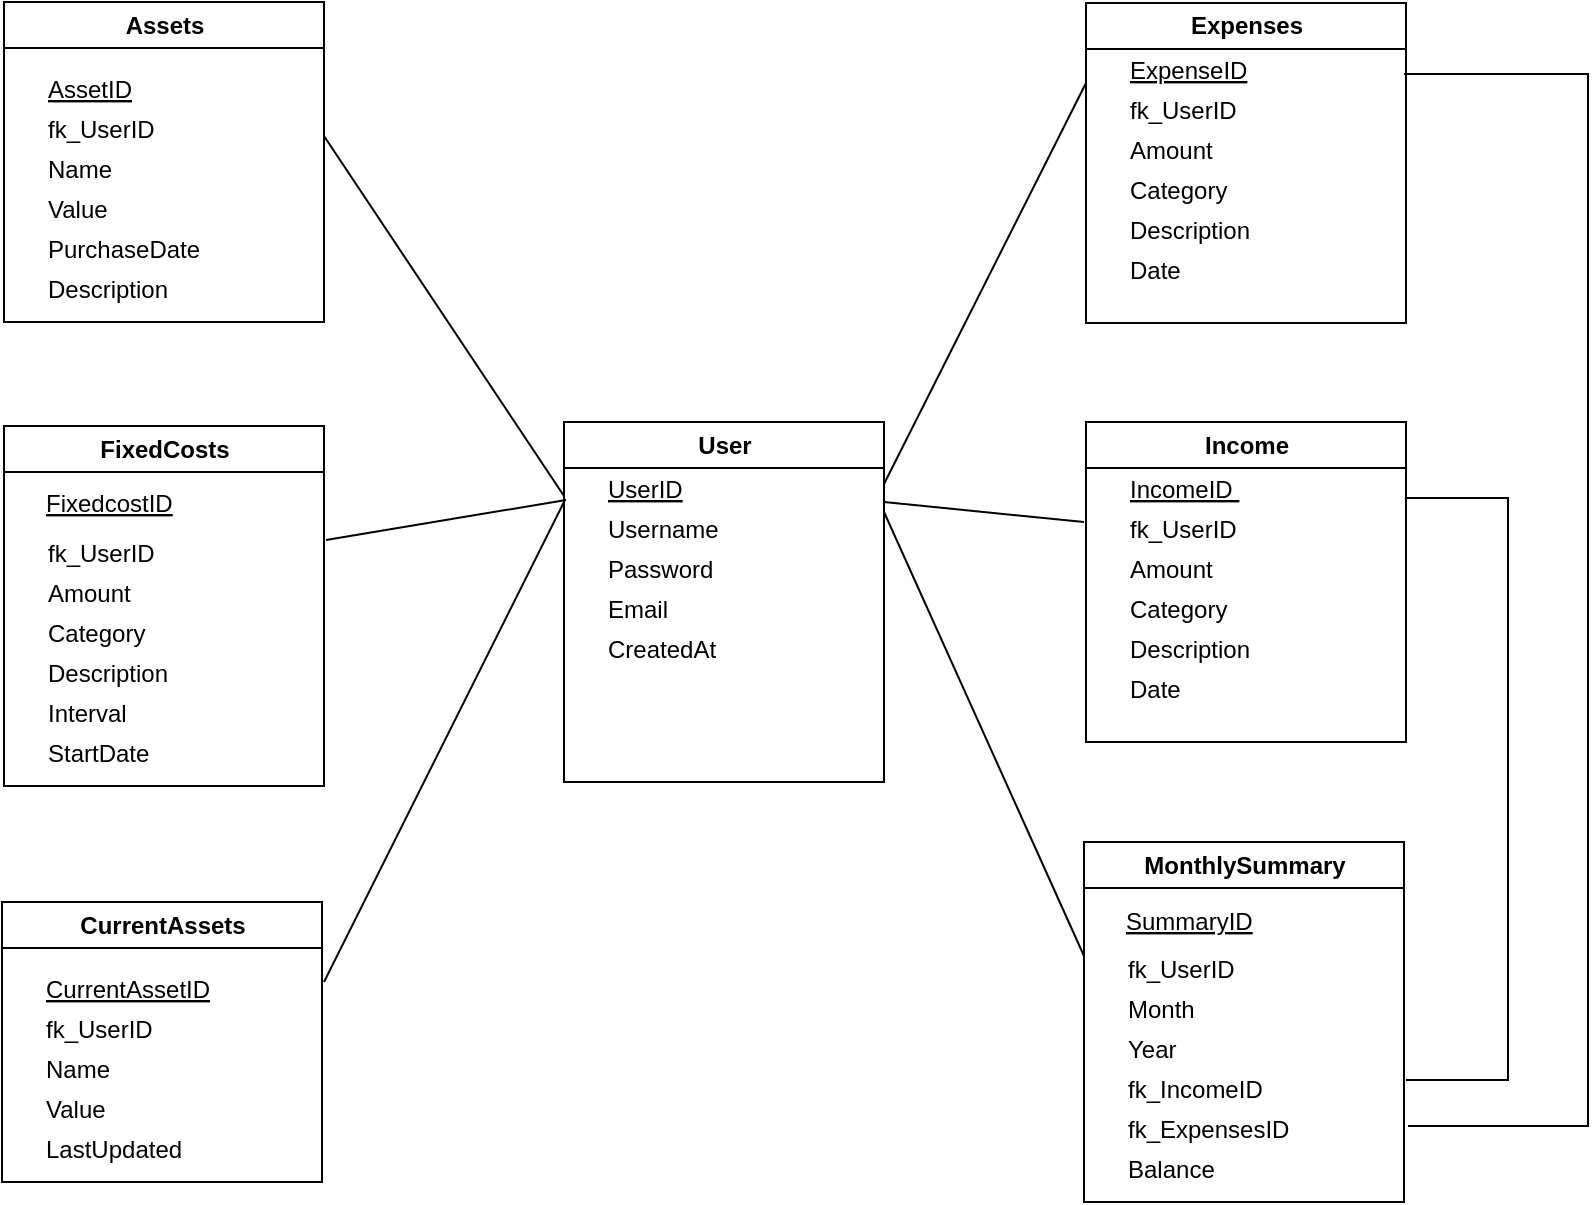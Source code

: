 <mxfile version="27.1.4" pages="3">
  <diagram name="relationales_Modell" id="eWULCEAR82o65giofD4O">
    <mxGraphModel dx="2246" dy="1191" grid="1" gridSize="10" guides="1" tooltips="1" connect="1" arrows="1" fold="1" page="1" pageScale="1" pageWidth="827" pageHeight="1169" math="0" shadow="0">
      <root>
        <mxCell id="0" />
        <mxCell id="1" parent="0" />
        <mxCell id="Mo4naeVb-LohlzA2sKmW-395" value="Income" style="swimlane;html=1;container=0;movable=1;resizable=1;rotatable=1;deletable=1;editable=1;locked=0;connectable=1;" parent="1" vertex="1">
          <mxGeometry x="956" y="480" width="160" height="160" as="geometry" />
        </mxCell>
        <mxCell id="Mo4naeVb-LohlzA2sKmW-396" value="Date" style="text;container=0;movable=1;resizable=1;rotatable=1;deletable=1;editable=1;locked=0;connectable=1;" parent="Mo4naeVb-LohlzA2sKmW-395" vertex="1">
          <mxGeometry x="20" y="120" width="120" height="20" as="geometry" />
        </mxCell>
        <mxCell id="Mo4naeVb-LohlzA2sKmW-397" value="User" style="swimlane;html=1;" parent="1" vertex="1">
          <mxGeometry x="695" y="480" width="160" height="180" as="geometry" />
        </mxCell>
        <mxCell id="Mo4naeVb-LohlzA2sKmW-398" value="UserID" style="text;fontStyle=4" parent="Mo4naeVb-LohlzA2sKmW-397" vertex="1">
          <mxGeometry x="20" y="20" width="80" height="20" as="geometry" />
        </mxCell>
        <mxCell id="Mo4naeVb-LohlzA2sKmW-399" value="Username" style="text" parent="Mo4naeVb-LohlzA2sKmW-397" vertex="1">
          <mxGeometry x="20" y="40" width="120" height="20" as="geometry" />
        </mxCell>
        <mxCell id="Mo4naeVb-LohlzA2sKmW-400" value="Password" style="text" parent="Mo4naeVb-LohlzA2sKmW-397" vertex="1">
          <mxGeometry x="20" y="60" width="120" height="20" as="geometry" />
        </mxCell>
        <mxCell id="Mo4naeVb-LohlzA2sKmW-401" value="Email" style="text" parent="Mo4naeVb-LohlzA2sKmW-397" vertex="1">
          <mxGeometry x="20" y="80" width="120" height="20" as="geometry" />
        </mxCell>
        <mxCell id="Mo4naeVb-LohlzA2sKmW-402" value="CreatedAt" style="text" parent="Mo4naeVb-LohlzA2sKmW-397" vertex="1">
          <mxGeometry x="20" y="100" width="120" height="20" as="geometry" />
        </mxCell>
        <mxCell id="Mo4naeVb-LohlzA2sKmW-403" value="Expenses" style="swimlane;html=1;" parent="1" vertex="1">
          <mxGeometry x="956" y="270.5" width="160" height="160" as="geometry" />
        </mxCell>
        <mxCell id="Mo4naeVb-LohlzA2sKmW-404" value="ExpenseID" style="text;fontStyle=4" parent="Mo4naeVb-LohlzA2sKmW-403" vertex="1">
          <mxGeometry x="20" y="20" width="120" height="20" as="geometry" />
        </mxCell>
        <mxCell id="Mo4naeVb-LohlzA2sKmW-405" value="fk_UserID" style="text" parent="Mo4naeVb-LohlzA2sKmW-403" vertex="1">
          <mxGeometry x="20" y="40" width="120" height="20" as="geometry" />
        </mxCell>
        <mxCell id="Mo4naeVb-LohlzA2sKmW-406" value="Amount" style="text" parent="Mo4naeVb-LohlzA2sKmW-403" vertex="1">
          <mxGeometry x="20" y="60" width="120" height="20" as="geometry" />
        </mxCell>
        <mxCell id="Mo4naeVb-LohlzA2sKmW-407" value="Category" style="text" parent="Mo4naeVb-LohlzA2sKmW-403" vertex="1">
          <mxGeometry x="20" y="80" width="120" height="20" as="geometry" />
        </mxCell>
        <mxCell id="Mo4naeVb-LohlzA2sKmW-408" value="Description" style="text" parent="Mo4naeVb-LohlzA2sKmW-403" vertex="1">
          <mxGeometry x="20" y="100" width="120" height="20" as="geometry" />
        </mxCell>
        <mxCell id="Mo4naeVb-LohlzA2sKmW-409" value="Date" style="text" parent="Mo4naeVb-LohlzA2sKmW-403" vertex="1">
          <mxGeometry x="20" y="120" width="120" height="20" as="geometry" />
        </mxCell>
        <mxCell id="Mo4naeVb-LohlzA2sKmW-410" value="IncomeID " style="text;container=0;movable=1;resizable=1;rotatable=1;deletable=1;editable=1;locked=0;connectable=1;fontStyle=4" parent="1" vertex="1">
          <mxGeometry x="976" y="500" width="120" height="20" as="geometry" />
        </mxCell>
        <mxCell id="Mo4naeVb-LohlzA2sKmW-411" value="fk_UserID " style="text;container=0;movable=1;resizable=1;rotatable=1;deletable=1;editable=1;locked=0;connectable=1;" parent="1" vertex="1">
          <mxGeometry x="976" y="520" width="120" height="20" as="geometry" />
        </mxCell>
        <mxCell id="Mo4naeVb-LohlzA2sKmW-412" value="Amount" style="text;container=0;movable=1;resizable=1;rotatable=1;deletable=1;editable=1;locked=0;connectable=1;" parent="1" vertex="1">
          <mxGeometry x="976" y="540" width="120" height="20" as="geometry" />
        </mxCell>
        <mxCell id="Mo4naeVb-LohlzA2sKmW-413" value="Category" style="text;container=0;movable=1;resizable=1;rotatable=1;deletable=1;editable=1;locked=0;connectable=1;" parent="1" vertex="1">
          <mxGeometry x="976" y="560" width="120" height="20" as="geometry" />
        </mxCell>
        <mxCell id="Mo4naeVb-LohlzA2sKmW-414" value="Description" style="text;container=0;movable=1;resizable=1;rotatable=1;deletable=1;editable=1;locked=0;connectable=1;" parent="1" vertex="1">
          <mxGeometry x="976" y="580" width="120" height="20" as="geometry" />
        </mxCell>
        <mxCell id="Mo4naeVb-LohlzA2sKmW-415" value="FixedCosts" style="swimlane;html=1;container=0;movable=1;resizable=1;rotatable=1;deletable=1;editable=1;locked=0;connectable=1;" parent="1" vertex="1">
          <mxGeometry x="415" y="482" width="160" height="180" as="geometry" />
        </mxCell>
        <mxCell id="Mo4naeVb-LohlzA2sKmW-416" value="Interval" style="text;container=0;movable=1;resizable=1;rotatable=1;deletable=1;editable=1;locked=0;connectable=1;" parent="Mo4naeVb-LohlzA2sKmW-415" vertex="1">
          <mxGeometry x="20" y="130" width="120" height="20" as="geometry" />
        </mxCell>
        <mxCell id="Mo4naeVb-LohlzA2sKmW-417" value="Amount" style="text;container=0;movable=1;resizable=1;rotatable=1;deletable=1;editable=1;locked=0;connectable=1;" parent="Mo4naeVb-LohlzA2sKmW-415" vertex="1">
          <mxGeometry x="20" y="70" width="120" height="20" as="geometry" />
        </mxCell>
        <mxCell id="Mo4naeVb-LohlzA2sKmW-418" value="Category" style="text;container=0;movable=1;resizable=1;rotatable=1;deletable=1;editable=1;locked=0;connectable=1;" parent="Mo4naeVb-LohlzA2sKmW-415" vertex="1">
          <mxGeometry x="20" y="90" width="120" height="20" as="geometry" />
        </mxCell>
        <mxCell id="Mo4naeVb-LohlzA2sKmW-419" value="Description" style="text;container=0;movable=1;resizable=1;rotatable=1;deletable=1;editable=1;locked=0;connectable=1;" parent="Mo4naeVb-LohlzA2sKmW-415" vertex="1">
          <mxGeometry x="20" y="110" width="120" height="20" as="geometry" />
        </mxCell>
        <mxCell id="Mo4naeVb-LohlzA2sKmW-420" value="fk_UserID" style="text;container=0;movable=1;resizable=1;rotatable=1;deletable=1;editable=1;locked=0;connectable=1;" parent="Mo4naeVb-LohlzA2sKmW-415" vertex="1">
          <mxGeometry x="20" y="50" width="120" height="20" as="geometry" />
        </mxCell>
        <mxCell id="Mo4naeVb-LohlzA2sKmW-421" value="StartDate" style="text;container=0;movable=1;resizable=1;rotatable=1;deletable=1;editable=1;locked=0;connectable=1;" parent="Mo4naeVb-LohlzA2sKmW-415" vertex="1">
          <mxGeometry x="20" y="150" width="120" height="20" as="geometry" />
        </mxCell>
        <mxCell id="Mo4naeVb-LohlzA2sKmW-422" value="FixedcostID" style="text;container=0;movable=1;resizable=1;rotatable=1;deletable=1;editable=1;locked=0;connectable=1;fontStyle=4" parent="1" vertex="1">
          <mxGeometry x="434" y="507" width="120" height="15" as="geometry" />
        </mxCell>
        <mxCell id="Mo4naeVb-LohlzA2sKmW-423" value="Assets" style="swimlane;html=1;container=0;movable=1;resizable=1;rotatable=1;deletable=1;editable=1;locked=0;connectable=1;" parent="1" vertex="1">
          <mxGeometry x="415" y="270" width="160" height="160" as="geometry" />
        </mxCell>
        <mxCell id="Mo4naeVb-LohlzA2sKmW-424" value="Description" style="text;container=0;movable=1;resizable=1;rotatable=1;deletable=1;editable=1;locked=0;connectable=1;" parent="Mo4naeVb-LohlzA2sKmW-423" vertex="1">
          <mxGeometry x="20" y="130" width="120" height="20" as="geometry" />
        </mxCell>
        <mxCell id="Mo4naeVb-LohlzA2sKmW-425" value="AssetID" style="text;container=0;movable=1;resizable=1;rotatable=1;deletable=1;editable=1;locked=0;connectable=1;fontStyle=4" parent="Mo4naeVb-LohlzA2sKmW-423" vertex="1">
          <mxGeometry x="20" y="30" width="120" height="20" as="geometry" />
        </mxCell>
        <mxCell id="Mo4naeVb-LohlzA2sKmW-426" value="fk_UserID" style="text;container=0;movable=1;resizable=1;rotatable=1;deletable=1;editable=1;locked=0;connectable=1;" parent="Mo4naeVb-LohlzA2sKmW-423" vertex="1">
          <mxGeometry x="20" y="50" width="120" height="20" as="geometry" />
        </mxCell>
        <mxCell id="Mo4naeVb-LohlzA2sKmW-427" value="Name" style="text;container=0;movable=1;resizable=1;rotatable=1;deletable=1;editable=1;locked=0;connectable=1;" parent="Mo4naeVb-LohlzA2sKmW-423" vertex="1">
          <mxGeometry x="20" y="70" width="120" height="20" as="geometry" />
        </mxCell>
        <mxCell id="Mo4naeVb-LohlzA2sKmW-428" value="Value" style="text;container=0;movable=1;resizable=1;rotatable=1;deletable=1;editable=1;locked=0;connectable=1;" parent="Mo4naeVb-LohlzA2sKmW-423" vertex="1">
          <mxGeometry x="20" y="90" width="120" height="20" as="geometry" />
        </mxCell>
        <mxCell id="Mo4naeVb-LohlzA2sKmW-429" value="PurchaseDate" style="text;container=0;movable=1;resizable=1;rotatable=1;deletable=1;editable=1;locked=0;connectable=1;" parent="Mo4naeVb-LohlzA2sKmW-423" vertex="1">
          <mxGeometry x="20" y="110" width="120" height="20" as="geometry" />
        </mxCell>
        <mxCell id="Mo4naeVb-LohlzA2sKmW-430" value="CurrentAssets" style="swimlane;html=1;container=0;movable=1;resizable=1;rotatable=1;deletable=1;editable=1;locked=0;connectable=1;" parent="1" vertex="1">
          <mxGeometry x="414" y="720" width="160" height="140" as="geometry" />
        </mxCell>
        <mxCell id="Mo4naeVb-LohlzA2sKmW-431" value="CurrentAssetID" style="text;container=0;movable=1;resizable=1;rotatable=1;deletable=1;editable=1;locked=0;connectable=1;fontStyle=4" parent="Mo4naeVb-LohlzA2sKmW-430" vertex="1">
          <mxGeometry x="20" y="30" width="120" height="20" as="geometry" />
        </mxCell>
        <mxCell id="Mo4naeVb-LohlzA2sKmW-432" value="fk_UserID" style="text;container=0;movable=1;resizable=1;rotatable=1;deletable=1;editable=1;locked=0;connectable=1;" parent="Mo4naeVb-LohlzA2sKmW-430" vertex="1">
          <mxGeometry x="20" y="50" width="120" height="20" as="geometry" />
        </mxCell>
        <mxCell id="Mo4naeVb-LohlzA2sKmW-433" value="Name" style="text;container=0;movable=1;resizable=1;rotatable=1;deletable=1;editable=1;locked=0;connectable=1;" parent="Mo4naeVb-LohlzA2sKmW-430" vertex="1">
          <mxGeometry x="20" y="70" width="120" height="20" as="geometry" />
        </mxCell>
        <mxCell id="Mo4naeVb-LohlzA2sKmW-434" value="Value" style="text;container=0;movable=1;resizable=1;rotatable=1;deletable=1;editable=1;locked=0;connectable=1;" parent="Mo4naeVb-LohlzA2sKmW-430" vertex="1">
          <mxGeometry x="20" y="90" width="120" height="20" as="geometry" />
        </mxCell>
        <mxCell id="Mo4naeVb-LohlzA2sKmW-435" value="LastUpdated" style="text;container=0;movable=1;resizable=1;rotatable=1;deletable=1;editable=1;locked=0;connectable=1;" parent="Mo4naeVb-LohlzA2sKmW-430" vertex="1">
          <mxGeometry x="20" y="110" width="120" height="20" as="geometry" />
        </mxCell>
        <mxCell id="Mo4naeVb-LohlzA2sKmW-436" value="MonthlySummary" style="swimlane;html=1;container=0;movable=1;resizable=1;rotatable=1;deletable=1;editable=1;locked=0;connectable=1;" parent="1" vertex="1">
          <mxGeometry x="955" y="690" width="160" height="180" as="geometry" />
        </mxCell>
        <mxCell id="Mo4naeVb-LohlzA2sKmW-437" value="fk_ExpensesID" style="text;container=0;movable=1;resizable=1;rotatable=1;deletable=1;editable=1;locked=0;connectable=1;" parent="Mo4naeVb-LohlzA2sKmW-436" vertex="1">
          <mxGeometry x="20" y="130" width="120" height="20" as="geometry" />
        </mxCell>
        <mxCell id="Mo4naeVb-LohlzA2sKmW-438" value="Month" style="text;container=0;movable=1;resizable=1;rotatable=1;deletable=1;editable=1;locked=0;connectable=1;" parent="Mo4naeVb-LohlzA2sKmW-436" vertex="1">
          <mxGeometry x="20" y="70" width="120" height="20" as="geometry" />
        </mxCell>
        <mxCell id="Mo4naeVb-LohlzA2sKmW-439" value="Year" style="text;container=0;movable=1;resizable=1;rotatable=1;deletable=1;editable=1;locked=0;connectable=1;" parent="Mo4naeVb-LohlzA2sKmW-436" vertex="1">
          <mxGeometry x="20" y="90" width="120" height="20" as="geometry" />
        </mxCell>
        <mxCell id="Mo4naeVb-LohlzA2sKmW-440" value="fk_IncomeID" style="text;container=0;movable=1;resizable=1;rotatable=1;deletable=1;editable=1;locked=0;connectable=1;" parent="Mo4naeVb-LohlzA2sKmW-436" vertex="1">
          <mxGeometry x="20" y="110" width="120" height="20" as="geometry" />
        </mxCell>
        <mxCell id="Mo4naeVb-LohlzA2sKmW-441" value="fk_UserID" style="text;container=0;movable=1;resizable=1;rotatable=1;deletable=1;editable=1;locked=0;connectable=1;" parent="Mo4naeVb-LohlzA2sKmW-436" vertex="1">
          <mxGeometry x="20" y="50" width="120" height="20" as="geometry" />
        </mxCell>
        <mxCell id="Mo4naeVb-LohlzA2sKmW-442" value="Balance" style="text;container=0;movable=1;resizable=1;rotatable=1;deletable=1;editable=1;locked=0;connectable=1;" parent="Mo4naeVb-LohlzA2sKmW-436" vertex="1">
          <mxGeometry x="20" y="150" width="120" height="20" as="geometry" />
        </mxCell>
        <mxCell id="Mo4naeVb-LohlzA2sKmW-443" value="SummaryID" style="text;container=0;movable=1;resizable=1;rotatable=1;deletable=1;editable=1;locked=0;connectable=1;fontStyle=4" parent="Mo4naeVb-LohlzA2sKmW-436" vertex="1">
          <mxGeometry x="19" y="26" width="120" height="15" as="geometry" />
        </mxCell>
        <mxCell id="Mo4naeVb-LohlzA2sKmW-444" value="" style="endArrow=none;html=1;rounded=0;" parent="1" edge="1">
          <mxGeometry width="50" height="50" relative="1" as="geometry">
            <mxPoint x="855" y="520" as="sourcePoint" />
            <mxPoint x="955" y="530" as="targetPoint" />
          </mxGeometry>
        </mxCell>
        <mxCell id="Mo4naeVb-LohlzA2sKmW-445" value="" style="endArrow=none;html=1;rounded=0;entryX=1;entryY=0.25;entryDx=0;entryDy=0;" parent="1" target="Mo4naeVb-LohlzA2sKmW-397" edge="1">
          <mxGeometry width="50" height="50" relative="1" as="geometry">
            <mxPoint x="955" y="747" as="sourcePoint" />
            <mxPoint x="877" y="549" as="targetPoint" />
          </mxGeometry>
        </mxCell>
        <mxCell id="Mo4naeVb-LohlzA2sKmW-446" value="" style="endArrow=none;html=1;rounded=0;entryX=0;entryY=0.25;entryDx=0;entryDy=0;" parent="1" target="Mo4naeVb-LohlzA2sKmW-403" edge="1">
          <mxGeometry width="50" height="50" relative="1" as="geometry">
            <mxPoint x="855" y="511" as="sourcePoint" />
            <mxPoint x="897" y="309" as="targetPoint" />
          </mxGeometry>
        </mxCell>
        <mxCell id="Mo4naeVb-LohlzA2sKmW-447" value="" style="endArrow=none;html=1;rounded=0;" parent="1" edge="1">
          <mxGeometry width="50" height="50" relative="1" as="geometry">
            <mxPoint x="575" y="760" as="sourcePoint" />
            <mxPoint x="695" y="520" as="targetPoint" />
          </mxGeometry>
        </mxCell>
        <mxCell id="Mo4naeVb-LohlzA2sKmW-448" value="" style="endArrow=none;html=1;rounded=0;" parent="1" edge="1">
          <mxGeometry width="50" height="50" relative="1" as="geometry">
            <mxPoint x="576" y="539" as="sourcePoint" />
            <mxPoint x="696" y="519" as="targetPoint" />
          </mxGeometry>
        </mxCell>
        <mxCell id="Mo4naeVb-LohlzA2sKmW-449" value="" style="endArrow=none;html=1;rounded=0;" parent="1" edge="1">
          <mxGeometry width="50" height="50" relative="1" as="geometry">
            <mxPoint x="575" y="337" as="sourcePoint" />
            <mxPoint x="695" y="517" as="targetPoint" />
          </mxGeometry>
        </mxCell>
        <mxCell id="Mo4naeVb-LohlzA2sKmW-450" value="" style="endArrow=none;html=1;rounded=0;" parent="1" edge="1">
          <mxGeometry width="50" height="50" relative="1" as="geometry">
            <mxPoint x="1116" y="809" as="sourcePoint" />
            <mxPoint x="1116" y="518" as="targetPoint" />
            <Array as="points">
              <mxPoint x="1167" y="809" />
              <mxPoint x="1167" y="518" />
            </Array>
          </mxGeometry>
        </mxCell>
        <mxCell id="Mo4naeVb-LohlzA2sKmW-451" value="" style="endArrow=none;html=1;rounded=0;" parent="1" edge="1">
          <mxGeometry width="50" height="50" relative="1" as="geometry">
            <mxPoint x="1117" y="832" as="sourcePoint" />
            <mxPoint x="1115" y="306" as="targetPoint" />
            <Array as="points">
              <mxPoint x="1207" y="832" />
              <mxPoint x="1207" y="306" />
            </Array>
          </mxGeometry>
        </mxCell>
      </root>
    </mxGraphModel>
  </diagram>
  <diagram id="jVD0sDa_6w8u8JqKWYxb" name="ER_Modell">
    <mxGraphModel dx="3144" dy="1668" grid="1" gridSize="10" guides="1" tooltips="1" connect="1" arrows="1" fold="1" page="1" pageScale="1" pageWidth="827" pageHeight="1169" math="0" shadow="0">
      <root>
        <mxCell id="0" />
        <mxCell id="1" parent="0" />
        <mxCell id="kWHtsG0aDyyp5zIrNhf--1" value="User" style="rounded=1;whiteSpace=wrap;html=1;" vertex="1" parent="1">
          <mxGeometry x="710" y="455.5" width="100" height="40" as="geometry" />
        </mxCell>
        <mxCell id="kWHtsG0aDyyp5zIrNhf--2" value="Income" style="rounded=1;whiteSpace=wrap;html=1;" vertex="1" parent="1">
          <mxGeometry x="1065" y="456" width="100" height="40" as="geometry" />
        </mxCell>
        <mxCell id="kWHtsG0aDyyp5zIrNhf--3" value="Expenses" style="rounded=1;whiteSpace=wrap;html=1;" vertex="1" parent="1">
          <mxGeometry x="790" y="709" width="100" height="40" as="geometry" />
        </mxCell>
        <mxCell id="kWHtsG0aDyyp5zIrNhf--4" value="FixedCosts" style="rounded=1;whiteSpace=wrap;html=1;" vertex="1" parent="1">
          <mxGeometry x="406" y="455.5" width="100" height="40" as="geometry" />
        </mxCell>
        <mxCell id="kWHtsG0aDyyp5zIrNhf--5" value="Assets" style="rounded=1;whiteSpace=wrap;html=1;" vertex="1" parent="1">
          <mxGeometry x="710" y="250.5" width="100" height="40" as="geometry" />
        </mxCell>
        <mxCell id="kWHtsG0aDyyp5zIrNhf--6" value="CurrentAssets" style="rounded=1;whiteSpace=wrap;html=1;" vertex="1" parent="1">
          <mxGeometry x="920" y="291.5" width="98" height="40" as="geometry" />
        </mxCell>
        <mxCell id="kWHtsG0aDyyp5zIrNhf--7" value="MonthlySummary" style="rounded=1;whiteSpace=wrap;html=1;" vertex="1" parent="1">
          <mxGeometry x="1080" y="619" width="100" height="40" as="geometry" />
        </mxCell>
        <mxCell id="kWHtsG0aDyyp5zIrNhf--8" value="" style="endArrow=none;html=1;rounded=0;entryX=0.5;entryY=1;entryDx=0;entryDy=0;exitX=0.5;exitY=0;exitDx=0;exitDy=0;" edge="1" parent="1" source="kWHtsG0aDyyp5zIrNhf--16" target="kWHtsG0aDyyp5zIrNhf--1">
          <mxGeometry width="50" height="50" relative="1" as="geometry">
            <mxPoint x="820" y="555.5" as="sourcePoint" />
            <mxPoint x="867" y="575.5" as="targetPoint" />
          </mxGeometry>
        </mxCell>
        <mxCell id="kWHtsG0aDyyp5zIrNhf--9" value="" style="endArrow=none;html=1;rounded=0;exitX=1;exitY=0.5;exitDx=0;exitDy=0;entryX=0;entryY=0.5;entryDx=0;entryDy=0;" edge="1" parent="1" source="kWHtsG0aDyyp5zIrNhf--1" target="kWHtsG0aDyyp5zIrNhf--14">
          <mxGeometry width="50" height="50" relative="1" as="geometry">
            <mxPoint x="880" y="505.5" as="sourcePoint" />
            <mxPoint x="930" y="455.5" as="targetPoint" />
          </mxGeometry>
        </mxCell>
        <mxCell id="kWHtsG0aDyyp5zIrNhf--10" value="1" style="text;html=1;align=center;verticalAlign=middle;resizable=0;points=[];autosize=1;strokeColor=none;fillColor=none;" vertex="1" parent="1">
          <mxGeometry x="820" y="450" width="30" height="30" as="geometry" />
        </mxCell>
        <mxCell id="kWHtsG0aDyyp5zIrNhf--11" value="CN" style="text;html=1;align=center;verticalAlign=middle;resizable=0;points=[];autosize=1;strokeColor=none;fillColor=none;" vertex="1" parent="1">
          <mxGeometry x="1018" y="450" width="40" height="30" as="geometry" />
        </mxCell>
        <mxCell id="kWHtsG0aDyyp5zIrNhf--12" value="1" style="text;html=1;align=center;verticalAlign=middle;resizable=0;points=[];autosize=1;strokeColor=none;fillColor=none;" vertex="1" parent="1">
          <mxGeometry x="764.25" y="501.5" width="30" height="30" as="geometry" />
        </mxCell>
        <mxCell id="kWHtsG0aDyyp5zIrNhf--13" value="CN" style="text;html=1;align=center;verticalAlign=middle;resizable=0;points=[];autosize=1;strokeColor=none;fillColor=none;" vertex="1" parent="1">
          <mxGeometry x="825" y="679" width="40" height="30" as="geometry" />
        </mxCell>
        <mxCell id="kWHtsG0aDyyp5zIrNhf--14" value="hat" style="rhombus;whiteSpace=wrap;html=1;" vertex="1" parent="1">
          <mxGeometry x="910" y="450" width="57" height="51" as="geometry" />
        </mxCell>
        <mxCell id="kWHtsG0aDyyp5zIrNhf--15" value="" style="endArrow=none;html=1;rounded=0;exitX=1;exitY=0.5;exitDx=0;exitDy=0;entryX=0;entryY=0.5;entryDx=0;entryDy=0;" edge="1" parent="1" source="kWHtsG0aDyyp5zIrNhf--14" target="kWHtsG0aDyyp5zIrNhf--2">
          <mxGeometry width="50" height="50" relative="1" as="geometry">
            <mxPoint x="850" y="595.5" as="sourcePoint" />
            <mxPoint x="940" y="505.5" as="targetPoint" />
          </mxGeometry>
        </mxCell>
        <mxCell id="kWHtsG0aDyyp5zIrNhf--16" value="hat" style="rhombus;whiteSpace=wrap;html=1;" vertex="1" parent="1">
          <mxGeometry x="763" y="570" width="57" height="51" as="geometry" />
        </mxCell>
        <mxCell id="kWHtsG0aDyyp5zIrNhf--17" value="" style="endArrow=none;html=1;rounded=0;exitX=0.5;exitY=0;exitDx=0;exitDy=0;entryX=0.5;entryY=1;entryDx=0;entryDy=0;" edge="1" parent="1" source="kWHtsG0aDyyp5zIrNhf--3" target="kWHtsG0aDyyp5zIrNhf--16">
          <mxGeometry width="50" height="50" relative="1" as="geometry">
            <mxPoint x="860" y="595.5" as="sourcePoint" />
            <mxPoint x="910" y="545.5" as="targetPoint" />
          </mxGeometry>
        </mxCell>
        <mxCell id="kWHtsG0aDyyp5zIrNhf--18" value="" style="endArrow=none;html=1;rounded=0;entryX=0;entryY=0.5;entryDx=0;entryDy=0;exitX=1;exitY=0.5;exitDx=0;exitDy=0;" edge="1" parent="1" source="kWHtsG0aDyyp5zIrNhf--4" target="kWHtsG0aDyyp5zIrNhf--21">
          <mxGeometry width="50" height="50" relative="1" as="geometry">
            <mxPoint x="530" y="520.5" as="sourcePoint" />
            <mxPoint x="626" y="455" as="targetPoint" />
          </mxGeometry>
        </mxCell>
        <mxCell id="kWHtsG0aDyyp5zIrNhf--19" value="1" style="text;html=1;align=center;verticalAlign=middle;resizable=0;points=[];autosize=1;strokeColor=none;fillColor=none;" vertex="1" parent="1">
          <mxGeometry x="682" y="450" width="30" height="30" as="geometry" />
        </mxCell>
        <mxCell id="kWHtsG0aDyyp5zIrNhf--20" value="CN" style="text;html=1;align=center;verticalAlign=middle;resizable=0;points=[];autosize=1;strokeColor=none;fillColor=none;" vertex="1" parent="1">
          <mxGeometry x="506" y="450" width="40" height="30" as="geometry" />
        </mxCell>
        <mxCell id="kWHtsG0aDyyp5zIrNhf--21" value="hat" style="rhombus;whiteSpace=wrap;html=1;" vertex="1" parent="1">
          <mxGeometry x="576" y="450" width="57" height="51" as="geometry" />
        </mxCell>
        <mxCell id="kWHtsG0aDyyp5zIrNhf--22" value="" style="endArrow=none;html=1;rounded=0;exitX=1;exitY=0.5;exitDx=0;exitDy=0;entryX=0;entryY=0.5;entryDx=0;entryDy=0;" edge="1" parent="1">
          <mxGeometry width="50" height="50" relative="1" as="geometry">
            <mxPoint x="634" y="478.5" as="sourcePoint" />
            <mxPoint x="711" y="478" as="targetPoint" />
          </mxGeometry>
        </mxCell>
        <mxCell id="kWHtsG0aDyyp5zIrNhf--23" value="" style="endArrow=none;html=1;rounded=0;exitX=0.5;exitY=0;exitDx=0;exitDy=0;entryX=0.5;entryY=1;entryDx=0;entryDy=0;" edge="1" parent="1" source="kWHtsG0aDyyp5zIrNhf--1" target="kWHtsG0aDyyp5zIrNhf--26">
          <mxGeometry width="50" height="50" relative="1" as="geometry">
            <mxPoint x="806" y="385.5" as="sourcePoint" />
            <mxPoint x="926" y="365.5" as="targetPoint" />
          </mxGeometry>
        </mxCell>
        <mxCell id="kWHtsG0aDyyp5zIrNhf--24" value="1" style="text;html=1;align=center;verticalAlign=middle;resizable=0;points=[];autosize=1;strokeColor=none;fillColor=none;" vertex="1" parent="1">
          <mxGeometry x="756" y="421.5" width="30" height="30" as="geometry" />
        </mxCell>
        <mxCell id="kWHtsG0aDyyp5zIrNhf--25" value="CN" style="text;html=1;align=center;verticalAlign=middle;resizable=0;points=[];autosize=1;strokeColor=none;fillColor=none;" vertex="1" parent="1">
          <mxGeometry x="751" y="291.5" width="40" height="30" as="geometry" />
        </mxCell>
        <mxCell id="kWHtsG0aDyyp5zIrNhf--26" value="besitzt" style="rhombus;whiteSpace=wrap;html=1;" vertex="1" parent="1">
          <mxGeometry x="725.75" y="340.5" width="68.5" height="60" as="geometry" />
        </mxCell>
        <mxCell id="kWHtsG0aDyyp5zIrNhf--27" value="" style="endArrow=none;html=1;rounded=0;exitX=0.5;exitY=0;exitDx=0;exitDy=0;entryX=0.5;entryY=1;entryDx=0;entryDy=0;" edge="1" parent="1" source="kWHtsG0aDyyp5zIrNhf--26" target="kWHtsG0aDyyp5zIrNhf--5">
          <mxGeometry width="50" height="50" relative="1" as="geometry">
            <mxPoint x="846" y="505.5" as="sourcePoint" />
            <mxPoint x="1010" y="385.5" as="targetPoint" />
          </mxGeometry>
        </mxCell>
        <mxCell id="kWHtsG0aDyyp5zIrNhf--28" value="" style="endArrow=none;html=1;rounded=0;exitX=1;exitY=0;exitDx=0;exitDy=0;entryX=0;entryY=1;entryDx=0;entryDy=0;" edge="1" parent="1" source="kWHtsG0aDyyp5zIrNhf--1" target="kWHtsG0aDyyp5zIrNhf--31">
          <mxGeometry width="50" height="50" relative="1" as="geometry">
            <mxPoint x="840" y="375.5" as="sourcePoint" />
            <mxPoint x="960" y="355.5" as="targetPoint" />
          </mxGeometry>
        </mxCell>
        <mxCell id="kWHtsG0aDyyp5zIrNhf--29" value="1" style="text;html=1;align=center;verticalAlign=middle;resizable=0;points=[];autosize=1;strokeColor=none;fillColor=none;" vertex="1" parent="1">
          <mxGeometry x="790" y="425.5" width="30" height="30" as="geometry" />
        </mxCell>
        <mxCell id="kWHtsG0aDyyp5zIrNhf--30" value="CN" style="text;html=1;align=center;verticalAlign=middle;resizable=0;points=[];autosize=1;strokeColor=none;fillColor=none;" vertex="1" parent="1">
          <mxGeometry x="885" y="310.5" width="40" height="30" as="geometry" />
        </mxCell>
        <mxCell id="kWHtsG0aDyyp5zIrNhf--31" value="besitzt" style="rhombus;whiteSpace=wrap;html=1;" vertex="1" parent="1">
          <mxGeometry x="850" y="350.5" width="60" height="60" as="geometry" />
        </mxCell>
        <mxCell id="kWHtsG0aDyyp5zIrNhf--32" value="" style="endArrow=none;html=1;rounded=0;exitX=1;exitY=0;exitDx=0;exitDy=0;entryX=0;entryY=1;entryDx=0;entryDy=0;" edge="1" parent="1" source="kWHtsG0aDyyp5zIrNhf--31" target="kWHtsG0aDyyp5zIrNhf--6">
          <mxGeometry width="50" height="50" relative="1" as="geometry">
            <mxPoint x="880" y="495.5" as="sourcePoint" />
            <mxPoint x="1044" y="375.5" as="targetPoint" />
          </mxGeometry>
        </mxCell>
        <mxCell id="kWHtsG0aDyyp5zIrNhf--33" value="" style="endArrow=none;html=1;rounded=0;exitX=1;exitY=1;exitDx=0;exitDy=0;entryX=0;entryY=0;entryDx=0;entryDy=0;" edge="1" parent="1" source="kWHtsG0aDyyp5zIrNhf--1" target="kWHtsG0aDyyp5zIrNhf--35">
          <mxGeometry width="50" height="50" relative="1" as="geometry">
            <mxPoint x="880" y="575.5" as="sourcePoint" />
            <mxPoint x="1000" y="555.5" as="targetPoint" />
          </mxGeometry>
        </mxCell>
        <mxCell id="kWHtsG0aDyyp5zIrNhf--34" value="1" style="text;html=1;align=center;verticalAlign=middle;resizable=0;points=[];autosize=1;strokeColor=none;fillColor=none;" vertex="1" parent="1">
          <mxGeometry x="835" y="489" width="30" height="30" as="geometry" />
        </mxCell>
        <mxCell id="kWHtsG0aDyyp5zIrNhf--35" value="hat" style="rhombus;whiteSpace=wrap;html=1;" vertex="1" parent="1">
          <mxGeometry x="918" y="539" width="57" height="51" as="geometry" />
        </mxCell>
        <mxCell id="kWHtsG0aDyyp5zIrNhf--36" style="edgeStyle=orthogonalEdgeStyle;rounded=0;orthogonalLoop=1;jettySize=auto;html=1;entryX=0;entryY=0.5;entryDx=0;entryDy=0;" edge="1" parent="1" source="kWHtsG0aDyyp5zIrNhf--37" target="kWHtsG0aDyyp5zIrNhf--5">
          <mxGeometry relative="1" as="geometry">
            <mxPoint x="670" y="309" as="targetPoint" />
          </mxGeometry>
        </mxCell>
        <mxCell id="kWHtsG0aDyyp5zIrNhf--37" value="&lt;font style=&quot;font-size: 10px;&quot;&gt;Description&lt;/font&gt;" style="ellipse;whiteSpace=wrap;html=1;" vertex="1" parent="1">
          <mxGeometry x="576" y="301" width="80" height="40" as="geometry" />
        </mxCell>
        <mxCell id="kWHtsG0aDyyp5zIrNhf--38" style="edgeStyle=orthogonalEdgeStyle;rounded=0;orthogonalLoop=1;jettySize=auto;html=1;entryX=0;entryY=0.5;entryDx=0;entryDy=0;" edge="1" parent="1" source="kWHtsG0aDyyp5zIrNhf--39" target="kWHtsG0aDyyp5zIrNhf--5">
          <mxGeometry relative="1" as="geometry" />
        </mxCell>
        <mxCell id="kWHtsG0aDyyp5zIrNhf--39" value="&lt;font style=&quot;font-size: 10px;&quot;&gt;PurchaseDate&lt;/font&gt;" style="ellipse;whiteSpace=wrap;html=1;" vertex="1" parent="1">
          <mxGeometry x="576" y="351" width="80" height="40" as="geometry" />
        </mxCell>
        <mxCell id="kWHtsG0aDyyp5zIrNhf--40" style="edgeStyle=orthogonalEdgeStyle;rounded=0;orthogonalLoop=1;jettySize=auto;html=1;entryX=0;entryY=0.5;entryDx=0;entryDy=0;" edge="1" parent="1" source="kWHtsG0aDyyp5zIrNhf--41" target="kWHtsG0aDyyp5zIrNhf--5">
          <mxGeometry relative="1" as="geometry">
            <Array as="points">
              <mxPoint x="683" y="272" />
              <mxPoint x="683" y="270" />
            </Array>
          </mxGeometry>
        </mxCell>
        <mxCell id="kWHtsG0aDyyp5zIrNhf--41" value="&lt;font style=&quot;font-size: 10px;&quot;&gt;Value&lt;/font&gt;" style="ellipse;whiteSpace=wrap;html=1;" vertex="1" parent="1">
          <mxGeometry x="576" y="252" width="80" height="40" as="geometry" />
        </mxCell>
        <mxCell id="kWHtsG0aDyyp5zIrNhf--42" style="edgeStyle=orthogonalEdgeStyle;rounded=0;orthogonalLoop=1;jettySize=auto;html=1;entryX=0;entryY=0.5;entryDx=0;entryDy=0;" edge="1" parent="1" source="kWHtsG0aDyyp5zIrNhf--43" target="kWHtsG0aDyyp5zIrNhf--5">
          <mxGeometry relative="1" as="geometry" />
        </mxCell>
        <mxCell id="kWHtsG0aDyyp5zIrNhf--43" value="&lt;font style=&quot;font-size: 10px;&quot;&gt;Name&lt;/font&gt;" style="ellipse;whiteSpace=wrap;html=1;" vertex="1" parent="1">
          <mxGeometry x="576" y="201" width="80" height="40" as="geometry" />
        </mxCell>
        <mxCell id="kWHtsG0aDyyp5zIrNhf--44" style="edgeStyle=orthogonalEdgeStyle;rounded=0;orthogonalLoop=1;jettySize=auto;html=1;entryX=0;entryY=0.5;entryDx=0;entryDy=0;" edge="1" parent="1" source="kWHtsG0aDyyp5zIrNhf--45" target="kWHtsG0aDyyp5zIrNhf--5">
          <mxGeometry relative="1" as="geometry" />
        </mxCell>
        <mxCell id="kWHtsG0aDyyp5zIrNhf--45" value="&lt;font style=&quot;font-size: 10px;&quot;&gt;&lt;u&gt;AssetID&lt;/u&gt;&lt;/font&gt;" style="ellipse;whiteSpace=wrap;html=1;" vertex="1" parent="1">
          <mxGeometry x="576" y="150" width="80" height="40" as="geometry" />
        </mxCell>
        <mxCell id="kWHtsG0aDyyp5zIrNhf--46" style="edgeStyle=orthogonalEdgeStyle;rounded=0;orthogonalLoop=1;jettySize=auto;html=1;entryX=1;entryY=0.5;entryDx=0;entryDy=0;" edge="1" parent="1" source="kWHtsG0aDyyp5zIrNhf--47" target="kWHtsG0aDyyp5zIrNhf--6">
          <mxGeometry relative="1" as="geometry" />
        </mxCell>
        <mxCell id="kWHtsG0aDyyp5zIrNhf--47" value="&lt;font style=&quot;font-size: 10px;&quot;&gt;LastUpdated&lt;/font&gt;" style="ellipse;whiteSpace=wrap;html=1;" vertex="1" parent="1">
          <mxGeometry x="1065" y="341" width="80" height="40" as="geometry" />
        </mxCell>
        <mxCell id="kWHtsG0aDyyp5zIrNhf--48" style="edgeStyle=orthogonalEdgeStyle;rounded=0;orthogonalLoop=1;jettySize=auto;html=1;entryX=1;entryY=0.5;entryDx=0;entryDy=0;" edge="1" parent="1" source="kWHtsG0aDyyp5zIrNhf--49" target="kWHtsG0aDyyp5zIrNhf--6">
          <mxGeometry relative="1" as="geometry" />
        </mxCell>
        <mxCell id="kWHtsG0aDyyp5zIrNhf--49" value="&lt;font style=&quot;font-size: 10px;&quot;&gt;Value&lt;/font&gt;" style="ellipse;whiteSpace=wrap;html=1;" vertex="1" parent="1">
          <mxGeometry x="1065" y="292" width="80" height="40" as="geometry" />
        </mxCell>
        <mxCell id="kWHtsG0aDyyp5zIrNhf--50" style="edgeStyle=orthogonalEdgeStyle;rounded=0;orthogonalLoop=1;jettySize=auto;html=1;entryX=1;entryY=0.5;entryDx=0;entryDy=0;" edge="1" parent="1" source="kWHtsG0aDyyp5zIrNhf--51" target="kWHtsG0aDyyp5zIrNhf--6">
          <mxGeometry relative="1" as="geometry" />
        </mxCell>
        <mxCell id="kWHtsG0aDyyp5zIrNhf--51" value="&lt;font style=&quot;font-size: 10px;&quot;&gt;Name&lt;/font&gt;" style="ellipse;whiteSpace=wrap;html=1;" vertex="1" parent="1">
          <mxGeometry x="1065" y="241" width="80" height="40" as="geometry" />
        </mxCell>
        <mxCell id="kWHtsG0aDyyp5zIrNhf--52" style="edgeStyle=orthogonalEdgeStyle;rounded=0;orthogonalLoop=1;jettySize=auto;html=1;entryX=1;entryY=0.5;entryDx=0;entryDy=0;" edge="1" parent="1" source="kWHtsG0aDyyp5zIrNhf--53" target="kWHtsG0aDyyp5zIrNhf--6">
          <mxGeometry relative="1" as="geometry" />
        </mxCell>
        <mxCell id="kWHtsG0aDyyp5zIrNhf--53" value="&lt;font style=&quot;font-size: 10px;&quot;&gt;&lt;u&gt;CurrentAssetID&lt;/u&gt;&lt;/font&gt;" style="ellipse;whiteSpace=wrap;html=1;" vertex="1" parent="1">
          <mxGeometry x="1065" y="190" width="80" height="40" as="geometry" />
        </mxCell>
        <mxCell id="kWHtsG0aDyyp5zIrNhf--54" style="edgeStyle=orthogonalEdgeStyle;rounded=0;orthogonalLoop=1;jettySize=auto;html=1;entryX=0;entryY=0.5;entryDx=0;entryDy=0;" edge="1" parent="1" target="kWHtsG0aDyyp5zIrNhf--4">
          <mxGeometry relative="1" as="geometry">
            <mxPoint x="409" y="475.5" as="targetPoint" />
            <mxPoint x="343" y="501" as="sourcePoint" />
            <Array as="points">
              <mxPoint x="373" y="501" />
              <mxPoint x="373" y="475" />
            </Array>
          </mxGeometry>
        </mxCell>
        <mxCell id="kWHtsG0aDyyp5zIrNhf--55" value="&lt;font style=&quot;font-size: 10px;&quot;&gt;Description&lt;/font&gt;" style="ellipse;whiteSpace=wrap;html=1;" vertex="1" parent="1">
          <mxGeometry x="260" y="481" width="80" height="40" as="geometry" />
        </mxCell>
        <mxCell id="kWHtsG0aDyyp5zIrNhf--56" style="edgeStyle=orthogonalEdgeStyle;rounded=0;orthogonalLoop=1;jettySize=auto;html=1;entryX=0;entryY=0.5;entryDx=0;entryDy=0;" edge="1" parent="1" source="kWHtsG0aDyyp5zIrNhf--57" target="kWHtsG0aDyyp5zIrNhf--4">
          <mxGeometry relative="1" as="geometry" />
        </mxCell>
        <mxCell id="kWHtsG0aDyyp5zIrNhf--57" value="&lt;font style=&quot;font-size: 10px;&quot;&gt;Interval&lt;/font&gt;" style="ellipse;whiteSpace=wrap;html=1;" vertex="1" parent="1">
          <mxGeometry x="260" y="531" width="80" height="40" as="geometry" />
        </mxCell>
        <mxCell id="kWHtsG0aDyyp5zIrNhf--58" style="edgeStyle=orthogonalEdgeStyle;rounded=0;orthogonalLoop=1;jettySize=auto;html=1;entryX=0;entryY=0.5;entryDx=0;entryDy=0;" edge="1" parent="1" source="kWHtsG0aDyyp5zIrNhf--59" target="kWHtsG0aDyyp5zIrNhf--4">
          <mxGeometry relative="1" as="geometry" />
        </mxCell>
        <mxCell id="kWHtsG0aDyyp5zIrNhf--59" value="&lt;font style=&quot;font-size: 10px;&quot;&gt;Category&lt;/font&gt;" style="ellipse;whiteSpace=wrap;html=1;" vertex="1" parent="1">
          <mxGeometry x="260" y="432" width="80" height="40" as="geometry" />
        </mxCell>
        <mxCell id="kWHtsG0aDyyp5zIrNhf--60" style="edgeStyle=orthogonalEdgeStyle;rounded=0;orthogonalLoop=1;jettySize=auto;html=1;entryX=0;entryY=0.5;entryDx=0;entryDy=0;" edge="1" parent="1" source="kWHtsG0aDyyp5zIrNhf--61" target="kWHtsG0aDyyp5zIrNhf--4">
          <mxGeometry relative="1" as="geometry" />
        </mxCell>
        <mxCell id="kWHtsG0aDyyp5zIrNhf--61" value="&lt;font style=&quot;font-size: 10px;&quot;&gt;Amount&lt;/font&gt;" style="ellipse;whiteSpace=wrap;html=1;" vertex="1" parent="1">
          <mxGeometry x="260" y="381" width="80" height="40" as="geometry" />
        </mxCell>
        <mxCell id="kWHtsG0aDyyp5zIrNhf--62" style="edgeStyle=orthogonalEdgeStyle;rounded=0;orthogonalLoop=1;jettySize=auto;html=1;entryX=0;entryY=0.5;entryDx=0;entryDy=0;" edge="1" parent="1" source="kWHtsG0aDyyp5zIrNhf--63" target="kWHtsG0aDyyp5zIrNhf--4">
          <mxGeometry relative="1" as="geometry">
            <mxPoint x="410" y="400.5" as="targetPoint" />
          </mxGeometry>
        </mxCell>
        <mxCell id="kWHtsG0aDyyp5zIrNhf--63" value="&lt;font style=&quot;font-size: 10px;&quot;&gt;&lt;u&gt;FixedcostID&lt;/u&gt;&lt;/font&gt;" style="ellipse;whiteSpace=wrap;html=1;" vertex="1" parent="1">
          <mxGeometry x="260" y="330" width="80" height="40" as="geometry" />
        </mxCell>
        <mxCell id="kWHtsG0aDyyp5zIrNhf--64" style="edgeStyle=orthogonalEdgeStyle;rounded=0;orthogonalLoop=1;jettySize=auto;html=1;entryX=0;entryY=0.5;entryDx=0;entryDy=0;" edge="1" parent="1" source="kWHtsG0aDyyp5zIrNhf--65" target="kWHtsG0aDyyp5zIrNhf--4">
          <mxGeometry relative="1" as="geometry">
            <mxPoint x="380" y="600.5" as="targetPoint" />
          </mxGeometry>
        </mxCell>
        <mxCell id="kWHtsG0aDyyp5zIrNhf--65" value="&lt;font style=&quot;font-size: 10px;&quot;&gt;StartDate&lt;/font&gt;" style="ellipse;whiteSpace=wrap;html=1;" vertex="1" parent="1">
          <mxGeometry x="260" y="581" width="80" height="40" as="geometry" />
        </mxCell>
        <mxCell id="kWHtsG0aDyyp5zIrNhf--66" value="1" style="text;html=1;align=center;verticalAlign=middle;resizable=0;points=[];autosize=1;strokeColor=none;fillColor=none;" vertex="1" parent="1">
          <mxGeometry x="1049" y="596.5" width="30" height="30" as="geometry" />
        </mxCell>
        <mxCell id="kWHtsG0aDyyp5zIrNhf--67" value="" style="endArrow=none;html=1;rounded=0;exitX=1;exitY=1;exitDx=0;exitDy=0;entryX=0;entryY=0.5;entryDx=0;entryDy=0;" edge="1" parent="1" source="kWHtsG0aDyyp5zIrNhf--35" target="kWHtsG0aDyyp5zIrNhf--7">
          <mxGeometry width="50" height="50" relative="1" as="geometry">
            <mxPoint x="720" y="669" as="sourcePoint" />
            <mxPoint x="770" y="619" as="targetPoint" />
          </mxGeometry>
        </mxCell>
        <mxCell id="kWHtsG0aDyyp5zIrNhf--68" style="edgeStyle=orthogonalEdgeStyle;rounded=0;orthogonalLoop=1;jettySize=auto;html=1;entryX=0.25;entryY=1;entryDx=0;entryDy=0;" edge="1" parent="1" source="kWHtsG0aDyyp5zIrNhf--69" target="kWHtsG0aDyyp5zIrNhf--1">
          <mxGeometry relative="1" as="geometry" />
        </mxCell>
        <mxCell id="kWHtsG0aDyyp5zIrNhf--69" value="&lt;font style=&quot;font-size: 10px;&quot;&gt;Email&lt;/font&gt;" style="ellipse;whiteSpace=wrap;html=1;" vertex="1" parent="1">
          <mxGeometry x="531" y="690" width="80" height="40" as="geometry" />
        </mxCell>
        <mxCell id="kWHtsG0aDyyp5zIrNhf--70" style="edgeStyle=orthogonalEdgeStyle;rounded=0;orthogonalLoop=1;jettySize=auto;html=1;entryX=0.25;entryY=1;entryDx=0;entryDy=0;" edge="1" parent="1" source="kWHtsG0aDyyp5zIrNhf--71" target="kWHtsG0aDyyp5zIrNhf--1">
          <mxGeometry relative="1" as="geometry" />
        </mxCell>
        <mxCell id="kWHtsG0aDyyp5zIrNhf--71" value="&lt;font style=&quot;font-size: 10px;&quot;&gt;CreatedAt&lt;/font&gt;" style="ellipse;whiteSpace=wrap;html=1;" vertex="1" parent="1">
          <mxGeometry x="531" y="740" width="80" height="40" as="geometry" />
        </mxCell>
        <mxCell id="kWHtsG0aDyyp5zIrNhf--72" style="edgeStyle=orthogonalEdgeStyle;rounded=0;orthogonalLoop=1;jettySize=auto;html=1;entryX=0.25;entryY=1;entryDx=0;entryDy=0;" edge="1" parent="1" source="kWHtsG0aDyyp5zIrNhf--73" target="kWHtsG0aDyyp5zIrNhf--1">
          <mxGeometry relative="1" as="geometry">
            <mxPoint x="710" y="496" as="targetPoint" />
          </mxGeometry>
        </mxCell>
        <mxCell id="kWHtsG0aDyyp5zIrNhf--73" value="&lt;font style=&quot;font-size: 10px;&quot;&gt;Password&lt;/font&gt;" style="ellipse;whiteSpace=wrap;html=1;" vertex="1" parent="1">
          <mxGeometry x="531" y="641" width="80" height="40" as="geometry" />
        </mxCell>
        <mxCell id="kWHtsG0aDyyp5zIrNhf--74" style="edgeStyle=orthogonalEdgeStyle;rounded=0;orthogonalLoop=1;jettySize=auto;html=1;entryX=0.25;entryY=1;entryDx=0;entryDy=0;" edge="1" parent="1" source="kWHtsG0aDyyp5zIrNhf--75" target="kWHtsG0aDyyp5zIrNhf--1">
          <mxGeometry relative="1" as="geometry">
            <mxPoint x="680" y="529" as="targetPoint" />
          </mxGeometry>
        </mxCell>
        <mxCell id="kWHtsG0aDyyp5zIrNhf--75" value="&lt;font style=&quot;font-size: 10px;&quot;&gt;Username&lt;/font&gt;" style="ellipse;whiteSpace=wrap;html=1;" vertex="1" parent="1">
          <mxGeometry x="531" y="590" width="80" height="40" as="geometry" />
        </mxCell>
        <mxCell id="kWHtsG0aDyyp5zIrNhf--76" style="edgeStyle=orthogonalEdgeStyle;rounded=0;orthogonalLoop=1;jettySize=auto;html=1;entryX=0.25;entryY=1;entryDx=0;entryDy=0;" edge="1" parent="1" source="kWHtsG0aDyyp5zIrNhf--77" target="kWHtsG0aDyyp5zIrNhf--1">
          <mxGeometry relative="1" as="geometry" />
        </mxCell>
        <mxCell id="kWHtsG0aDyyp5zIrNhf--77" value="&lt;font style=&quot;font-size: 10px;&quot;&gt;&lt;u&gt;UserID&lt;/u&gt;&lt;/font&gt;" style="ellipse;whiteSpace=wrap;html=1;" vertex="1" parent="1">
          <mxGeometry x="531" y="539" width="80" height="40" as="geometry" />
        </mxCell>
        <mxCell id="kWHtsG0aDyyp5zIrNhf--78" style="edgeStyle=orthogonalEdgeStyle;rounded=0;orthogonalLoop=1;jettySize=auto;html=1;entryX=1;entryY=0.5;entryDx=0;entryDy=0;" edge="1" parent="1" source="kWHtsG0aDyyp5zIrNhf--79" target="kWHtsG0aDyyp5zIrNhf--3">
          <mxGeometry relative="1" as="geometry" />
        </mxCell>
        <mxCell id="kWHtsG0aDyyp5zIrNhf--79" value="&lt;font style=&quot;font-size: 10px;&quot;&gt;Description&lt;/font&gt;" style="ellipse;whiteSpace=wrap;html=1;" vertex="1" parent="1">
          <mxGeometry x="955" y="860" width="80" height="40" as="geometry" />
        </mxCell>
        <mxCell id="kWHtsG0aDyyp5zIrNhf--80" style="edgeStyle=orthogonalEdgeStyle;rounded=0;orthogonalLoop=1;jettySize=auto;html=1;entryX=1;entryY=0.5;entryDx=0;entryDy=0;" edge="1" parent="1" source="kWHtsG0aDyyp5zIrNhf--81" target="kWHtsG0aDyyp5zIrNhf--3">
          <mxGeometry relative="1" as="geometry" />
        </mxCell>
        <mxCell id="kWHtsG0aDyyp5zIrNhf--81" value="&lt;font style=&quot;font-size: 10px;&quot;&gt;Date&lt;/font&gt;" style="ellipse;whiteSpace=wrap;html=1;" vertex="1" parent="1">
          <mxGeometry x="955" y="910" width="80" height="40" as="geometry" />
        </mxCell>
        <mxCell id="kWHtsG0aDyyp5zIrNhf--82" style="edgeStyle=orthogonalEdgeStyle;rounded=0;orthogonalLoop=1;jettySize=auto;html=1;entryX=1;entryY=0.5;entryDx=0;entryDy=0;" edge="1" parent="1" source="kWHtsG0aDyyp5zIrNhf--83" target="kWHtsG0aDyyp5zIrNhf--3">
          <mxGeometry relative="1" as="geometry" />
        </mxCell>
        <mxCell id="kWHtsG0aDyyp5zIrNhf--83" value="&lt;font style=&quot;font-size: 10px;&quot;&gt;Category&lt;/font&gt;" style="ellipse;whiteSpace=wrap;html=1;" vertex="1" parent="1">
          <mxGeometry x="955" y="811" width="80" height="40" as="geometry" />
        </mxCell>
        <mxCell id="kWHtsG0aDyyp5zIrNhf--84" style="edgeStyle=orthogonalEdgeStyle;rounded=0;orthogonalLoop=1;jettySize=auto;html=1;entryX=1;entryY=0.5;entryDx=0;entryDy=0;" edge="1" parent="1" source="kWHtsG0aDyyp5zIrNhf--85" target="kWHtsG0aDyyp5zIrNhf--3">
          <mxGeometry relative="1" as="geometry" />
        </mxCell>
        <mxCell id="kWHtsG0aDyyp5zIrNhf--85" value="&lt;font style=&quot;font-size: 10px;&quot;&gt;Amount&lt;/font&gt;" style="ellipse;whiteSpace=wrap;html=1;" vertex="1" parent="1">
          <mxGeometry x="955" y="760" width="80" height="40" as="geometry" />
        </mxCell>
        <mxCell id="kWHtsG0aDyyp5zIrNhf--86" style="edgeStyle=orthogonalEdgeStyle;rounded=0;orthogonalLoop=1;jettySize=auto;html=1;entryX=1;entryY=0.5;entryDx=0;entryDy=0;" edge="1" parent="1" source="kWHtsG0aDyyp5zIrNhf--87" target="kWHtsG0aDyyp5zIrNhf--3">
          <mxGeometry relative="1" as="geometry" />
        </mxCell>
        <mxCell id="kWHtsG0aDyyp5zIrNhf--87" value="&lt;font style=&quot;font-size: 10px;&quot;&gt;&lt;u&gt;ExpenseID&lt;/u&gt;&lt;/font&gt;" style="ellipse;whiteSpace=wrap;html=1;" vertex="1" parent="1">
          <mxGeometry x="955" y="709" width="80" height="40" as="geometry" />
        </mxCell>
        <mxCell id="kWHtsG0aDyyp5zIrNhf--88" style="edgeStyle=orthogonalEdgeStyle;rounded=0;orthogonalLoop=1;jettySize=auto;html=1;entryX=1;entryY=0.5;entryDx=0;entryDy=0;" edge="1" parent="1" source="kWHtsG0aDyyp5zIrNhf--89" target="kWHtsG0aDyyp5zIrNhf--7">
          <mxGeometry relative="1" as="geometry" />
        </mxCell>
        <mxCell id="kWHtsG0aDyyp5zIrNhf--89" value="&lt;font style=&quot;font-size: 10px;&quot;&gt;Year&lt;/font&gt;" style="ellipse;whiteSpace=wrap;html=1;" vertex="1" parent="1">
          <mxGeometry x="1270" y="721" width="80" height="40" as="geometry" />
        </mxCell>
        <mxCell id="kWHtsG0aDyyp5zIrNhf--90" style="edgeStyle=orthogonalEdgeStyle;rounded=0;orthogonalLoop=1;jettySize=auto;html=1;entryX=1;entryY=0.5;entryDx=0;entryDy=0;" edge="1" parent="1" source="kWHtsG0aDyyp5zIrNhf--91" target="kWHtsG0aDyyp5zIrNhf--7">
          <mxGeometry relative="1" as="geometry" />
        </mxCell>
        <mxCell id="kWHtsG0aDyyp5zIrNhf--91" value="&lt;font style=&quot;font-size: 10px;&quot;&gt;Month&lt;/font&gt;" style="ellipse;whiteSpace=wrap;html=1;" vertex="1" parent="1">
          <mxGeometry x="1270" y="670" width="80" height="40" as="geometry" />
        </mxCell>
        <mxCell id="kWHtsG0aDyyp5zIrNhf--92" style="edgeStyle=orthogonalEdgeStyle;rounded=0;orthogonalLoop=1;jettySize=auto;html=1;entryX=1;entryY=0.5;entryDx=0;entryDy=0;" edge="1" parent="1" source="kWHtsG0aDyyp5zIrNhf--93" target="kWHtsG0aDyyp5zIrNhf--7">
          <mxGeometry relative="1" as="geometry" />
        </mxCell>
        <mxCell id="kWHtsG0aDyyp5zIrNhf--93" value="&lt;font style=&quot;font-size: 10px;&quot;&gt;&lt;u&gt;SummaryID&lt;/u&gt;&lt;/font&gt;" style="ellipse;whiteSpace=wrap;html=1;" vertex="1" parent="1">
          <mxGeometry x="1270" y="619" width="80" height="40" as="geometry" />
        </mxCell>
        <mxCell id="kWHtsG0aDyyp5zIrNhf--94" style="edgeStyle=orthogonalEdgeStyle;rounded=0;orthogonalLoop=1;jettySize=auto;html=1;entryX=1;entryY=0.5;entryDx=0;entryDy=0;" edge="1" parent="1" source="kWHtsG0aDyyp5zIrNhf--95" target="kWHtsG0aDyyp5zIrNhf--7">
          <mxGeometry relative="1" as="geometry" />
        </mxCell>
        <mxCell id="kWHtsG0aDyyp5zIrNhf--95" value="&lt;font style=&quot;font-size: 10px;&quot;&gt;Balance&lt;/font&gt;" style="ellipse;whiteSpace=wrap;html=1;" vertex="1" parent="1">
          <mxGeometry x="1270" y="771" width="80" height="40" as="geometry" />
        </mxCell>
        <mxCell id="kWHtsG0aDyyp5zIrNhf--96" style="edgeStyle=orthogonalEdgeStyle;rounded=0;orthogonalLoop=1;jettySize=auto;html=1;entryX=1;entryY=0.5;entryDx=0;entryDy=0;" edge="1" parent="1" source="kWHtsG0aDyyp5zIrNhf--97" target="kWHtsG0aDyyp5zIrNhf--2">
          <mxGeometry relative="1" as="geometry" />
        </mxCell>
        <mxCell id="kWHtsG0aDyyp5zIrNhf--97" value="&lt;font style=&quot;font-size: 10px;&quot;&gt;Description&lt;/font&gt;" style="ellipse;whiteSpace=wrap;html=1;" vertex="1" parent="1">
          <mxGeometry x="1270" y="452" width="80" height="40" as="geometry" />
        </mxCell>
        <mxCell id="kWHtsG0aDyyp5zIrNhf--98" style="edgeStyle=orthogonalEdgeStyle;rounded=0;orthogonalLoop=1;jettySize=auto;html=1;entryX=1;entryY=0.5;entryDx=0;entryDy=0;" edge="1" parent="1" source="kWHtsG0aDyyp5zIrNhf--99" target="kWHtsG0aDyyp5zIrNhf--2">
          <mxGeometry relative="1" as="geometry" />
        </mxCell>
        <mxCell id="kWHtsG0aDyyp5zIrNhf--99" value="&lt;font style=&quot;font-size: 10px;&quot;&gt;Date&lt;/font&gt;" style="ellipse;whiteSpace=wrap;html=1;" vertex="1" parent="1">
          <mxGeometry x="1270" y="502" width="80" height="40" as="geometry" />
        </mxCell>
        <mxCell id="kWHtsG0aDyyp5zIrNhf--100" style="edgeStyle=orthogonalEdgeStyle;rounded=0;orthogonalLoop=1;jettySize=auto;html=1;entryX=1;entryY=0.5;entryDx=0;entryDy=0;" edge="1" parent="1" source="kWHtsG0aDyyp5zIrNhf--101" target="kWHtsG0aDyyp5zIrNhf--2">
          <mxGeometry relative="1" as="geometry" />
        </mxCell>
        <mxCell id="kWHtsG0aDyyp5zIrNhf--101" value="&lt;font style=&quot;font-size: 10px;&quot;&gt;Category&lt;/font&gt;" style="ellipse;whiteSpace=wrap;html=1;" vertex="1" parent="1">
          <mxGeometry x="1270" y="403" width="80" height="40" as="geometry" />
        </mxCell>
        <mxCell id="kWHtsG0aDyyp5zIrNhf--102" style="edgeStyle=orthogonalEdgeStyle;rounded=0;orthogonalLoop=1;jettySize=auto;html=1;entryX=1;entryY=0.5;entryDx=0;entryDy=0;" edge="1" parent="1" source="kWHtsG0aDyyp5zIrNhf--103" target="kWHtsG0aDyyp5zIrNhf--2">
          <mxGeometry relative="1" as="geometry" />
        </mxCell>
        <mxCell id="kWHtsG0aDyyp5zIrNhf--103" value="&lt;font style=&quot;font-size: 10px;&quot;&gt;Amount&lt;/font&gt;" style="ellipse;whiteSpace=wrap;html=1;" vertex="1" parent="1">
          <mxGeometry x="1270" y="352" width="80" height="40" as="geometry" />
        </mxCell>
        <mxCell id="kWHtsG0aDyyp5zIrNhf--104" style="edgeStyle=orthogonalEdgeStyle;rounded=0;orthogonalLoop=1;jettySize=auto;html=1;entryX=1;entryY=0.5;entryDx=0;entryDy=0;" edge="1" parent="1" source="kWHtsG0aDyyp5zIrNhf--105" target="kWHtsG0aDyyp5zIrNhf--2">
          <mxGeometry relative="1" as="geometry" />
        </mxCell>
        <mxCell id="kWHtsG0aDyyp5zIrNhf--105" value="&lt;font style=&quot;font-size: 10px;&quot;&gt;&lt;u&gt;IncomeID&lt;/u&gt;&lt;/font&gt;" style="ellipse;whiteSpace=wrap;html=1;" vertex="1" parent="1">
          <mxGeometry x="1270" y="301" width="80" height="40" as="geometry" />
        </mxCell>
      </root>
    </mxGraphModel>
  </diagram>
  <diagram id="rdvrTTEzNXxPDm5RfDUC" name="UML_Diagramm">
    <mxGraphModel dx="1965" dy="1043" grid="1" gridSize="10" guides="1" tooltips="1" connect="1" arrows="1" fold="1" page="1" pageScale="1" pageWidth="827" pageHeight="1169" math="0" shadow="0">
      <root>
        <mxCell id="0" />
        <mxCell id="1" parent="0" />
        <mxCell id="NOao0XVkgR6y0zUuCXtB-18" value="" style="edgeStyle=orthogonalEdgeStyle;rounded=0;orthogonalLoop=1;jettySize=auto;html=1;" edge="1" parent="1" source="NOao0XVkgR6y0zUuCXtB-9" target="NOao0XVkgR6y0zUuCXtB-10">
          <mxGeometry relative="1" as="geometry" />
        </mxCell>
        <mxCell id="NOao0XVkgR6y0zUuCXtB-9" value="&lt;p style=&quot;margin:0px;margin-top:4px;text-align:center;&quot;&gt;&lt;b&gt;User&lt;/b&gt;&lt;/p&gt;&lt;hr size=&quot;1&quot; style=&quot;border-style:solid;&quot;&gt;&lt;p style=&quot;margin:0px;margin-left:4px;&quot;&gt;- userID: int&lt;/p&gt;&lt;p style=&quot;margin:0px;margin-left:4px;&quot;&gt;- username: string&lt;/p&gt;&lt;p style=&quot;margin:0px;margin-left:4px;&quot;&gt;- password: string&lt;/p&gt;&lt;p style=&quot;margin:0px;margin-left:4px;&quot;&gt;- email: string&lt;/p&gt;&lt;p style=&quot;margin:0px;margin-left:4px;&quot;&gt;- createdAt: DateTime&lt;/p&gt;&lt;hr size=&quot;1&quot; style=&quot;border-style:solid;&quot;&gt;&lt;p style=&quot;margin:0px;margin-left:4px;&quot;&gt;+ VerifyPassword(pw: string): bool&lt;/p&gt;&lt;p style=&quot;margin:0px;margin-left:4px;&quot;&gt;+ AddIncome(income: Income): void&lt;/p&gt;&lt;p style=&quot;margin:0px;margin-left:4px;&quot;&gt;+ RemoveIncome(): void&amp;nbsp;&lt;/p&gt;" style="verticalAlign=top;align=left;overflow=fill;html=1;whiteSpace=wrap;" vertex="1" parent="1">
          <mxGeometry x="722" y="570" width="210" height="170" as="geometry" />
        </mxCell>
        <mxCell id="NOao0XVkgR6y0zUuCXtB-19" value="" style="edgeStyle=orthogonalEdgeStyle;rounded=0;orthogonalLoop=1;jettySize=auto;html=1;" edge="1" parent="1" source="NOao0XVkgR6y0zUuCXtB-10" target="NOao0XVkgR6y0zUuCXtB-12">
          <mxGeometry relative="1" as="geometry">
            <Array as="points">
              <mxPoint x="827" y="320" />
              <mxPoint x="696" y="320" />
            </Array>
          </mxGeometry>
        </mxCell>
        <mxCell id="SH00pSG7qJ-TPSKowgp_-1" value="" style="edgeStyle=orthogonalEdgeStyle;rounded=0;orthogonalLoop=1;jettySize=auto;html=1;entryX=1;entryY=0.5;entryDx=0;entryDy=0;" edge="1" parent="1" source="NOao0XVkgR6y0zUuCXtB-10" target="NOao0XVkgR6y0zUuCXtB-15">
          <mxGeometry relative="1" as="geometry">
            <mxPoint x="635" y="440.143" as="targetPoint" />
          </mxGeometry>
        </mxCell>
        <mxCell id="NOao0XVkgR6y0zUuCXtB-10" value="&lt;p style=&quot;margin:0px;margin-top:4px;text-align:center;&quot;&gt;&lt;b&gt;&amp;lt;&amp;lt;abstract&amp;gt;&amp;gt; Transaction&lt;/b&gt;&lt;/p&gt;&lt;hr size=&quot;1&quot; style=&quot;border-style:solid;&quot;&gt;&lt;p style=&quot;margin:0px;margin-left:4px;&quot;&gt;- amount: decimal&lt;/p&gt;&lt;p style=&quot;margin:0px;margin-left:4px;&quot;&gt;- category: string&lt;/p&gt;&lt;p style=&quot;margin:0px;margin-left:4px;&quot;&gt;- description: string&lt;/p&gt;&lt;p style=&quot;margin:0px;margin-left:4px;&quot;&gt;- date: DateTime&lt;/p&gt;&lt;hr size=&quot;1&quot; style=&quot;border-style:solid;&quot;&gt;&lt;p style=&quot;margin:0px;margin-left:4px;&quot;&gt;+ Save(): void&amp;nbsp;&lt;/p&gt;&lt;p style=&quot;margin:0px;margin-left:4px;&quot;&gt;+ Delete(): void&lt;/p&gt;" style="verticalAlign=top;align=left;overflow=fill;html=1;whiteSpace=wrap;" vertex="1" parent="1">
          <mxGeometry x="742" y="380" width="170" height="140" as="geometry" />
        </mxCell>
        <mxCell id="NOao0XVkgR6y0zUuCXtB-11" value="&lt;p style=&quot;margin:0px;margin-top:4px;text-align:center;&quot;&gt;MonthlySummary&lt;/p&gt;&lt;hr size=&quot;1&quot; style=&quot;border-style:solid;&quot;&gt;&lt;p style=&quot;margin:0px;margin-left:4px;&quot;&gt;- summaryID: int&lt;/p&gt;&lt;p style=&quot;margin:0px;margin-left:4px;&quot;&gt;- fk_userID: int&lt;/p&gt;&lt;p style=&quot;margin:0px;margin-left:4px;&quot;&gt;- month: int&lt;/p&gt;&lt;p style=&quot;margin:0px;margin-left:4px;&quot;&gt;- year: int&lt;/p&gt;&lt;p style=&quot;margin:0px;margin-left:4px;&quot;&gt;- balance: decimal&lt;/p&gt;&lt;hr size=&quot;1&quot; style=&quot;border-style:solid;&quot;&gt;&lt;p style=&quot;margin:0px;margin-left:4px;&quot;&gt;+ CalculateBalance(): void&lt;/p&gt;&lt;p style=&quot;margin:0px;margin-left:4px;&quot;&gt;+ Save(): void&lt;/p&gt;" style="verticalAlign=top;align=left;overflow=fill;html=1;whiteSpace=wrap;" vertex="1" parent="1">
          <mxGeometry x="440" y="645" width="220" height="195" as="geometry" />
        </mxCell>
        <mxCell id="NOao0XVkgR6y0zUuCXtB-12" value="&lt;p style=&quot;margin:0px;margin-top:4px;text-align:center;&quot;&gt;&lt;b&gt;Income&lt;/b&gt;&lt;/p&gt;&lt;hr size=&quot;1&quot; style=&quot;border-style:solid;&quot;&gt;&lt;p style=&quot;margin:0px;margin-left:4px;&quot;&gt;- incomeID: int&amp;nbsp;&lt;/p&gt;&lt;p style=&quot;margin:0px;margin-left:4px;&quot;&gt;- fk_userID: int&lt;/p&gt;&lt;hr size=&quot;1&quot; style=&quot;border-style:solid;&quot;&gt;&lt;p style=&quot;margin:0px;margin-left:4px;&quot;&gt;+ Save(): void&lt;/p&gt;&lt;p style=&quot;margin:0px;margin-left:4px;&quot;&gt;+ Delete(): void&lt;/p&gt;" style="verticalAlign=top;align=left;overflow=fill;html=1;whiteSpace=wrap;" vertex="1" parent="1">
          <mxGeometry x="646" y="160" width="100" height="110" as="geometry" />
        </mxCell>
        <mxCell id="NOao0XVkgR6y0zUuCXtB-13" value="&lt;p style=&quot;margin:0px;margin-top:4px;text-align:center;&quot;&gt;Expense&lt;/p&gt;&lt;hr size=&quot;1&quot; style=&quot;border-style:solid;&quot;&gt;&lt;p style=&quot;margin:0px;margin-left:4px;&quot;&gt;- expenseID: int&lt;/p&gt;&lt;p style=&quot;margin:0px;margin-left:4px;&quot;&gt;- fk_userID: int&lt;/p&gt;&lt;hr size=&quot;1&quot; style=&quot;border-style:solid;&quot;&gt;&lt;p style=&quot;margin:0px;margin-left:4px;&quot;&gt;+ Save(): void&lt;/p&gt;&lt;p style=&quot;margin:0px;margin-left:4px;&quot;&gt;+ Delete(): void&lt;/p&gt;" style="verticalAlign=top;align=left;overflow=fill;html=1;whiteSpace=wrap;" vertex="1" parent="1">
          <mxGeometry x="932" y="160" width="100" height="110" as="geometry" />
        </mxCell>
        <mxCell id="NOao0XVkgR6y0zUuCXtB-15" value="&lt;p style=&quot;margin:0px;margin-top:4px;text-align:center;&quot;&gt;FixedCost&lt;/p&gt;&lt;hr size=&quot;1&quot; style=&quot;border-style:solid;&quot;&gt;&lt;p style=&quot;margin:0px;margin-left:4px;&quot;&gt;- fixedCostID: int&amp;nbsp;&lt;/p&gt;&lt;p style=&quot;margin:0px;margin-left:4px;&quot;&gt;- fk_userID: int&amp;nbsp;&lt;/p&gt;&lt;p style=&quot;margin:0px;margin-left:4px;&quot;&gt;- interval: string&lt;/p&gt;&lt;p style=&quot;margin:0px;margin-left:4px;&quot;&gt;- startDate: DateTime&lt;/p&gt;&lt;hr size=&quot;1&quot; style=&quot;border-style:solid;&quot;&gt;&lt;p style=&quot;margin:0px;margin-left:4px;&quot;&gt;+ Save(): void&lt;/p&gt;&lt;p style=&quot;margin:0px;margin-left:4px;&quot;&gt;+ Delete(): void&lt;/p&gt;" style="verticalAlign=top;align=left;overflow=fill;html=1;whiteSpace=wrap;" vertex="1" parent="1">
          <mxGeometry x="450" y="380" width="180" height="140" as="geometry" />
        </mxCell>
        <mxCell id="NOao0XVkgR6y0zUuCXtB-16" value="&lt;p style=&quot;margin:0px;margin-top:4px;text-align:center;&quot;&gt;Asset&lt;/p&gt;&lt;hr size=&quot;1&quot; style=&quot;border-style:solid;&quot;&gt;&lt;p style=&quot;margin:0px;margin-left:4px;&quot;&gt;- assetID: int&lt;/p&gt;&lt;p style=&quot;margin:0px;margin-left:4px;&quot;&gt;- fk_userID: int&lt;/p&gt;&lt;p style=&quot;margin:0px;margin-left:4px;&quot;&gt;- name: string&lt;/p&gt;&lt;p style=&quot;margin:0px;margin-left:4px;&quot;&gt;- value: decimal&lt;/p&gt;&lt;p style=&quot;margin:0px;margin-left:4px;&quot;&gt;- description: string&lt;/p&gt;&lt;p style=&quot;margin:0px;margin-left:4px;&quot;&gt;- purchaseDate: DateTime&lt;/p&gt;&lt;hr size=&quot;1&quot; style=&quot;border-style:solid;&quot;&gt;&lt;p style=&quot;margin:0px;margin-left:4px;&quot;&gt;+ Save(): void&lt;/p&gt;&lt;p style=&quot;margin:0px;margin-left:4px;&quot;&gt;+ Delete(): void&lt;/p&gt;" style="verticalAlign=top;align=left;overflow=fill;html=1;whiteSpace=wrap;" vertex="1" parent="1">
          <mxGeometry x="747" y="840" width="160" height="170" as="geometry" />
        </mxCell>
        <mxCell id="NOao0XVkgR6y0zUuCXtB-17" value="&lt;p style=&quot;margin:0px;margin-top:4px;text-align:center;&quot;&gt;CurrentAsset&lt;/p&gt;&lt;hr size=&quot;1&quot; style=&quot;border-style:solid;&quot;&gt;&lt;p style=&quot;margin:0px;margin-left:4px;&quot;&gt;- currentAssetID: int&lt;/p&gt;&lt;p style=&quot;margin:0px;margin-left:4px;&quot;&gt;- fk_userID: int&lt;/p&gt;&lt;p style=&quot;margin:0px;margin-left:4px;&quot;&gt;- name: string&lt;/p&gt;&lt;p style=&quot;margin:0px;margin-left:4px;&quot;&gt;- value: decimal&lt;/p&gt;&lt;p style=&quot;margin:0px;margin-left:4px;&quot;&gt;- lastUpdated: DateTime&lt;/p&gt;&lt;hr size=&quot;1&quot; style=&quot;border-style:solid;&quot;&gt;&lt;p style=&quot;margin:0px;margin-left:4px;&quot;&gt;+ Save(): void&lt;/p&gt;&lt;p style=&quot;margin:0px;margin-left:4px;&quot;&gt;+ Delete(): void&lt;/p&gt;" style="verticalAlign=top;align=left;overflow=fill;html=1;whiteSpace=wrap;" vertex="1" parent="1">
          <mxGeometry x="1060" y="580" width="150" height="160" as="geometry" />
        </mxCell>
        <mxCell id="NOao0XVkgR6y0zUuCXtB-21" value="" style="edgeStyle=orthogonalEdgeStyle;rounded=0;orthogonalLoop=1;jettySize=auto;html=1;exitX=0.5;exitY=0;exitDx=0;exitDy=0;entryX=0.5;entryY=1;entryDx=0;entryDy=0;" edge="1" parent="1" source="NOao0XVkgR6y0zUuCXtB-10" target="NOao0XVkgR6y0zUuCXtB-13">
          <mxGeometry relative="1" as="geometry">
            <mxPoint x="992" y="340" as="sourcePoint" />
            <mxPoint x="861" y="230" as="targetPoint" />
            <Array as="points">
              <mxPoint x="827" y="320" />
              <mxPoint x="982" y="320" />
            </Array>
          </mxGeometry>
        </mxCell>
        <mxCell id="SH00pSG7qJ-TPSKowgp_-4" value="" style="endArrow=classic;html=1;rounded=0;exitX=0;exitY=0.5;exitDx=0;exitDy=0;entryX=1;entryY=0.5;entryDx=0;entryDy=0;" edge="1" parent="1" source="NOao0XVkgR6y0zUuCXtB-9" target="NOao0XVkgR6y0zUuCXtB-11">
          <mxGeometry width="50" height="50" relative="1" as="geometry">
            <mxPoint x="865" y="750" as="sourcePoint" />
            <mxPoint x="675" y="717.5" as="targetPoint" />
          </mxGeometry>
        </mxCell>
        <mxCell id="SH00pSG7qJ-TPSKowgp_-5" value="" style="endArrow=classic;html=1;rounded=0;exitX=0.5;exitY=1;exitDx=0;exitDy=0;entryX=0.5;entryY=0;entryDx=0;entryDy=0;" edge="1" parent="1" source="NOao0XVkgR6y0zUuCXtB-9" target="NOao0XVkgR6y0zUuCXtB-16">
          <mxGeometry width="50" height="50" relative="1" as="geometry">
            <mxPoint x="812" y="960" as="sourcePoint" />
            <mxPoint x="862" y="910" as="targetPoint" />
          </mxGeometry>
        </mxCell>
        <mxCell id="SH00pSG7qJ-TPSKowgp_-6" value="" style="endArrow=classic;html=1;rounded=0;exitX=1;exitY=0.5;exitDx=0;exitDy=0;entryX=0;entryY=0.5;entryDx=0;entryDy=0;" edge="1" parent="1" source="NOao0XVkgR6y0zUuCXtB-9" target="NOao0XVkgR6y0zUuCXtB-17">
          <mxGeometry width="50" height="50" relative="1" as="geometry">
            <mxPoint x="982" y="645" as="sourcePoint" />
            <mxPoint x="1032" y="595" as="targetPoint" />
          </mxGeometry>
        </mxCell>
        <mxCell id="SH00pSG7qJ-TPSKowgp_-7" value="" style="endArrow=classic;html=1;rounded=0;exitX=0;exitY=0;exitDx=0;exitDy=0;entryX=1;entryY=1;entryDx=0;entryDy=0;" edge="1" parent="1" source="NOao0XVkgR6y0zUuCXtB-9" target="NOao0XVkgR6y0zUuCXtB-15">
          <mxGeometry width="50" height="50" relative="1" as="geometry">
            <mxPoint x="650" y="630" as="sourcePoint" />
            <mxPoint x="700" y="580" as="targetPoint" />
          </mxGeometry>
        </mxCell>
        <mxCell id="SH00pSG7qJ-TPSKowgp_-8" value="" style="endArrow=classic;html=1;rounded=0;exitX=1;exitY=0;exitDx=0;exitDy=0;entryX=0.75;entryY=1;entryDx=0;entryDy=0;" edge="1" parent="1" source="NOao0XVkgR6y0zUuCXtB-9" target="NOao0XVkgR6y0zUuCXtB-13">
          <mxGeometry width="50" height="50" relative="1" as="geometry">
            <mxPoint x="970" y="550" as="sourcePoint" />
            <mxPoint x="1020" y="500" as="targetPoint" />
            <Array as="points">
              <mxPoint x="1007" y="440" />
            </Array>
          </mxGeometry>
        </mxCell>
        <mxCell id="SH00pSG7qJ-TPSKowgp_-9" value="" style="endArrow=classic;html=1;rounded=0;exitX=0;exitY=0.25;exitDx=0;exitDy=0;entryX=0;entryY=0.5;entryDx=0;entryDy=0;" edge="1" parent="1" source="NOao0XVkgR6y0zUuCXtB-9" target="NOao0XVkgR6y0zUuCXtB-12">
          <mxGeometry width="50" height="50" relative="1" as="geometry">
            <mxPoint x="610" y="609.5" as="sourcePoint" />
            <mxPoint x="560" y="280" as="targetPoint" />
            <Array as="points">
              <mxPoint x="400" y="613" />
              <mxPoint x="400" y="215" />
            </Array>
          </mxGeometry>
        </mxCell>
      </root>
    </mxGraphModel>
  </diagram>
</mxfile>
